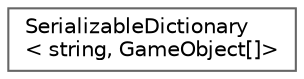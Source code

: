 digraph "クラス階層図"
{
 // LATEX_PDF_SIZE
  bgcolor="transparent";
  edge [fontname=Helvetica,fontsize=10,labelfontname=Helvetica,labelfontsize=10];
  node [fontname=Helvetica,fontsize=10,shape=box,height=0.2,width=0.4];
  rankdir="LR";
  Node0 [id="Node000000",label="SerializableDictionary\l\< string, GameObject[]\>",height=0.2,width=0.4,color="grey40", fillcolor="white", style="filled",URL="$class_serializable_dictionary.html",tooltip=" "];
}
